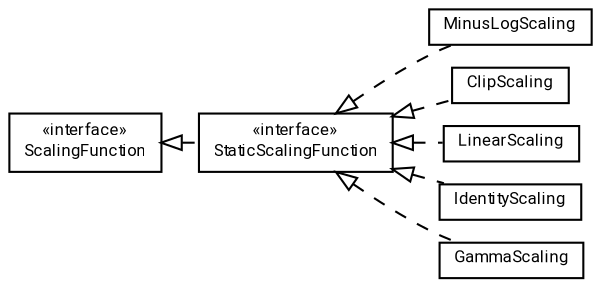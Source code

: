 #!/usr/local/bin/dot
#
# Class diagram 
# Generated by UMLGraph version R5_7_2-60-g0e99a6 (http://www.spinellis.gr/umlgraph/)
#

digraph G {
	graph [fontnames="svg"]
	edge [fontname="Roboto",fontsize=7,labelfontname="Roboto",labelfontsize=7,color="black"];
	node [fontname="Roboto",fontcolor="black",fontsize=8,shape=plaintext,margin=0,width=0,height=0];
	nodesep=0.15;
	ranksep=0.25;
	rankdir=LR;
	// de.lmu.ifi.dbs.elki.utilities.scaling.StaticScalingFunction
	c317497 [label=<<table title="de.lmu.ifi.dbs.elki.utilities.scaling.StaticScalingFunction" border="0" cellborder="1" cellspacing="0" cellpadding="2" href="StaticScalingFunction.html" target="_parent">
		<tr><td><table border="0" cellspacing="0" cellpadding="1">
		<tr><td align="center" balign="center"> &#171;interface&#187; </td></tr>
		<tr><td align="center" balign="center"> <font face="Roboto">StaticScalingFunction</font> </td></tr>
		</table></td></tr>
		</table>>, URL="StaticScalingFunction.html"];
	// de.lmu.ifi.dbs.elki.utilities.scaling.MinusLogScaling
	c317498 [label=<<table title="de.lmu.ifi.dbs.elki.utilities.scaling.MinusLogScaling" border="0" cellborder="1" cellspacing="0" cellpadding="2" href="MinusLogScaling.html" target="_parent">
		<tr><td><table border="0" cellspacing="0" cellpadding="1">
		<tr><td align="center" balign="center"> <font face="Roboto">MinusLogScaling</font> </td></tr>
		</table></td></tr>
		</table>>, URL="MinusLogScaling.html"];
	// de.lmu.ifi.dbs.elki.utilities.scaling.ClipScaling
	c317499 [label=<<table title="de.lmu.ifi.dbs.elki.utilities.scaling.ClipScaling" border="0" cellborder="1" cellspacing="0" cellpadding="2" href="ClipScaling.html" target="_parent">
		<tr><td><table border="0" cellspacing="0" cellpadding="1">
		<tr><td align="center" balign="center"> <font face="Roboto">ClipScaling</font> </td></tr>
		</table></td></tr>
		</table>>, URL="ClipScaling.html"];
	// de.lmu.ifi.dbs.elki.utilities.scaling.LinearScaling
	c317501 [label=<<table title="de.lmu.ifi.dbs.elki.utilities.scaling.LinearScaling" border="0" cellborder="1" cellspacing="0" cellpadding="2" href="LinearScaling.html" target="_parent">
		<tr><td><table border="0" cellspacing="0" cellpadding="1">
		<tr><td align="center" balign="center"> <font face="Roboto">LinearScaling</font> </td></tr>
		</table></td></tr>
		</table>>, URL="LinearScaling.html"];
	// de.lmu.ifi.dbs.elki.utilities.scaling.IdentityScaling
	c317502 [label=<<table title="de.lmu.ifi.dbs.elki.utilities.scaling.IdentityScaling" border="0" cellborder="1" cellspacing="0" cellpadding="2" href="IdentityScaling.html" target="_parent">
		<tr><td><table border="0" cellspacing="0" cellpadding="1">
		<tr><td align="center" balign="center"> <font face="Roboto">IdentityScaling</font> </td></tr>
		</table></td></tr>
		</table>>, URL="IdentityScaling.html"];
	// de.lmu.ifi.dbs.elki.utilities.scaling.ScalingFunction
	c317503 [label=<<table title="de.lmu.ifi.dbs.elki.utilities.scaling.ScalingFunction" border="0" cellborder="1" cellspacing="0" cellpadding="2" href="ScalingFunction.html" target="_parent">
		<tr><td><table border="0" cellspacing="0" cellpadding="1">
		<tr><td align="center" balign="center"> &#171;interface&#187; </td></tr>
		<tr><td align="center" balign="center"> <font face="Roboto">ScalingFunction</font> </td></tr>
		</table></td></tr>
		</table>>, URL="ScalingFunction.html"];
	// de.lmu.ifi.dbs.elki.utilities.scaling.GammaScaling
	c317504 [label=<<table title="de.lmu.ifi.dbs.elki.utilities.scaling.GammaScaling" border="0" cellborder="1" cellspacing="0" cellpadding="2" href="GammaScaling.html" target="_parent">
		<tr><td><table border="0" cellspacing="0" cellpadding="1">
		<tr><td align="center" balign="center"> <font face="Roboto">GammaScaling</font> </td></tr>
		</table></td></tr>
		</table>>, URL="GammaScaling.html"];
	// de.lmu.ifi.dbs.elki.utilities.scaling.StaticScalingFunction implements de.lmu.ifi.dbs.elki.utilities.scaling.ScalingFunction
	c317503 -> c317497 [arrowtail=empty,style=dashed,dir=back,weight=9];
	// de.lmu.ifi.dbs.elki.utilities.scaling.MinusLogScaling implements de.lmu.ifi.dbs.elki.utilities.scaling.StaticScalingFunction
	c317497 -> c317498 [arrowtail=empty,style=dashed,dir=back,weight=9];
	// de.lmu.ifi.dbs.elki.utilities.scaling.ClipScaling implements de.lmu.ifi.dbs.elki.utilities.scaling.StaticScalingFunction
	c317497 -> c317499 [arrowtail=empty,style=dashed,dir=back,weight=9];
	// de.lmu.ifi.dbs.elki.utilities.scaling.LinearScaling implements de.lmu.ifi.dbs.elki.utilities.scaling.StaticScalingFunction
	c317497 -> c317501 [arrowtail=empty,style=dashed,dir=back,weight=9];
	// de.lmu.ifi.dbs.elki.utilities.scaling.IdentityScaling implements de.lmu.ifi.dbs.elki.utilities.scaling.StaticScalingFunction
	c317497 -> c317502 [arrowtail=empty,style=dashed,dir=back,weight=9];
	// de.lmu.ifi.dbs.elki.utilities.scaling.GammaScaling implements de.lmu.ifi.dbs.elki.utilities.scaling.StaticScalingFunction
	c317497 -> c317504 [arrowtail=empty,style=dashed,dir=back,weight=9];
}

